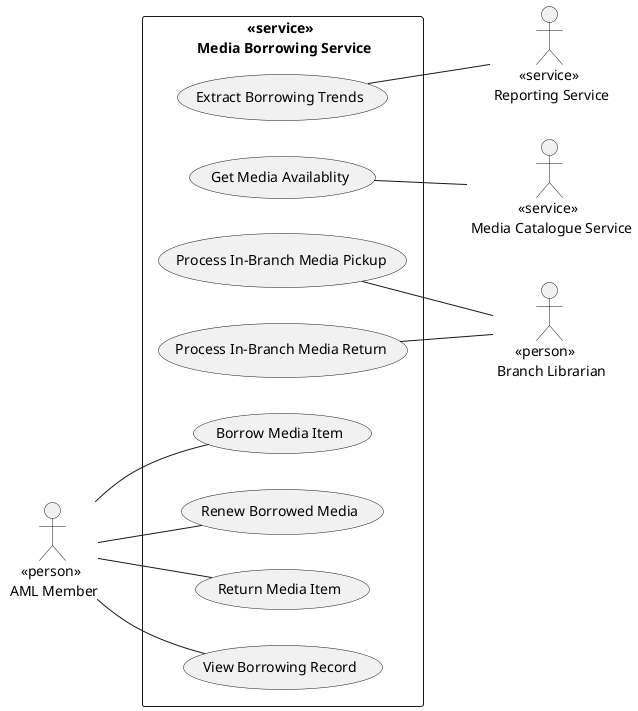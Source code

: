 @startuml media-borrowing
left to right direction

rectangle "<<service>> \n Media Borrowing Service" {
    (Borrow Media Item) as borrow_media
    (Renew Borrowed Media) as renew_media
    (Return Media Item) as return_media
    (View Borrowing Record) as view_borrowing_record
    (Get Media Availablity) as get_availability
    (Extract Borrowing Trends) as extract_trends
    (Process In-Branch Media Return) as process_return
    (Process In-Branch Media Pickup) as process_pickup
}

:    <<person>> \n AML Member: as aml_member 
:      <<person>> \n Branch Librarian: as librarian
:              <<service>> \n Media Catalogue Service: as media_catalogue
:        <<service>> \n Reporting Service: as reporting_service


aml_member -- borrow_media
aml_member -- renew_media
aml_member -- return_media
aml_member -- view_borrowing_record
librarian -u- process_return
librarian -u- process_pickup

media_catalogue -u- get_availability
reporting_service -u- extract_trends

@enduml